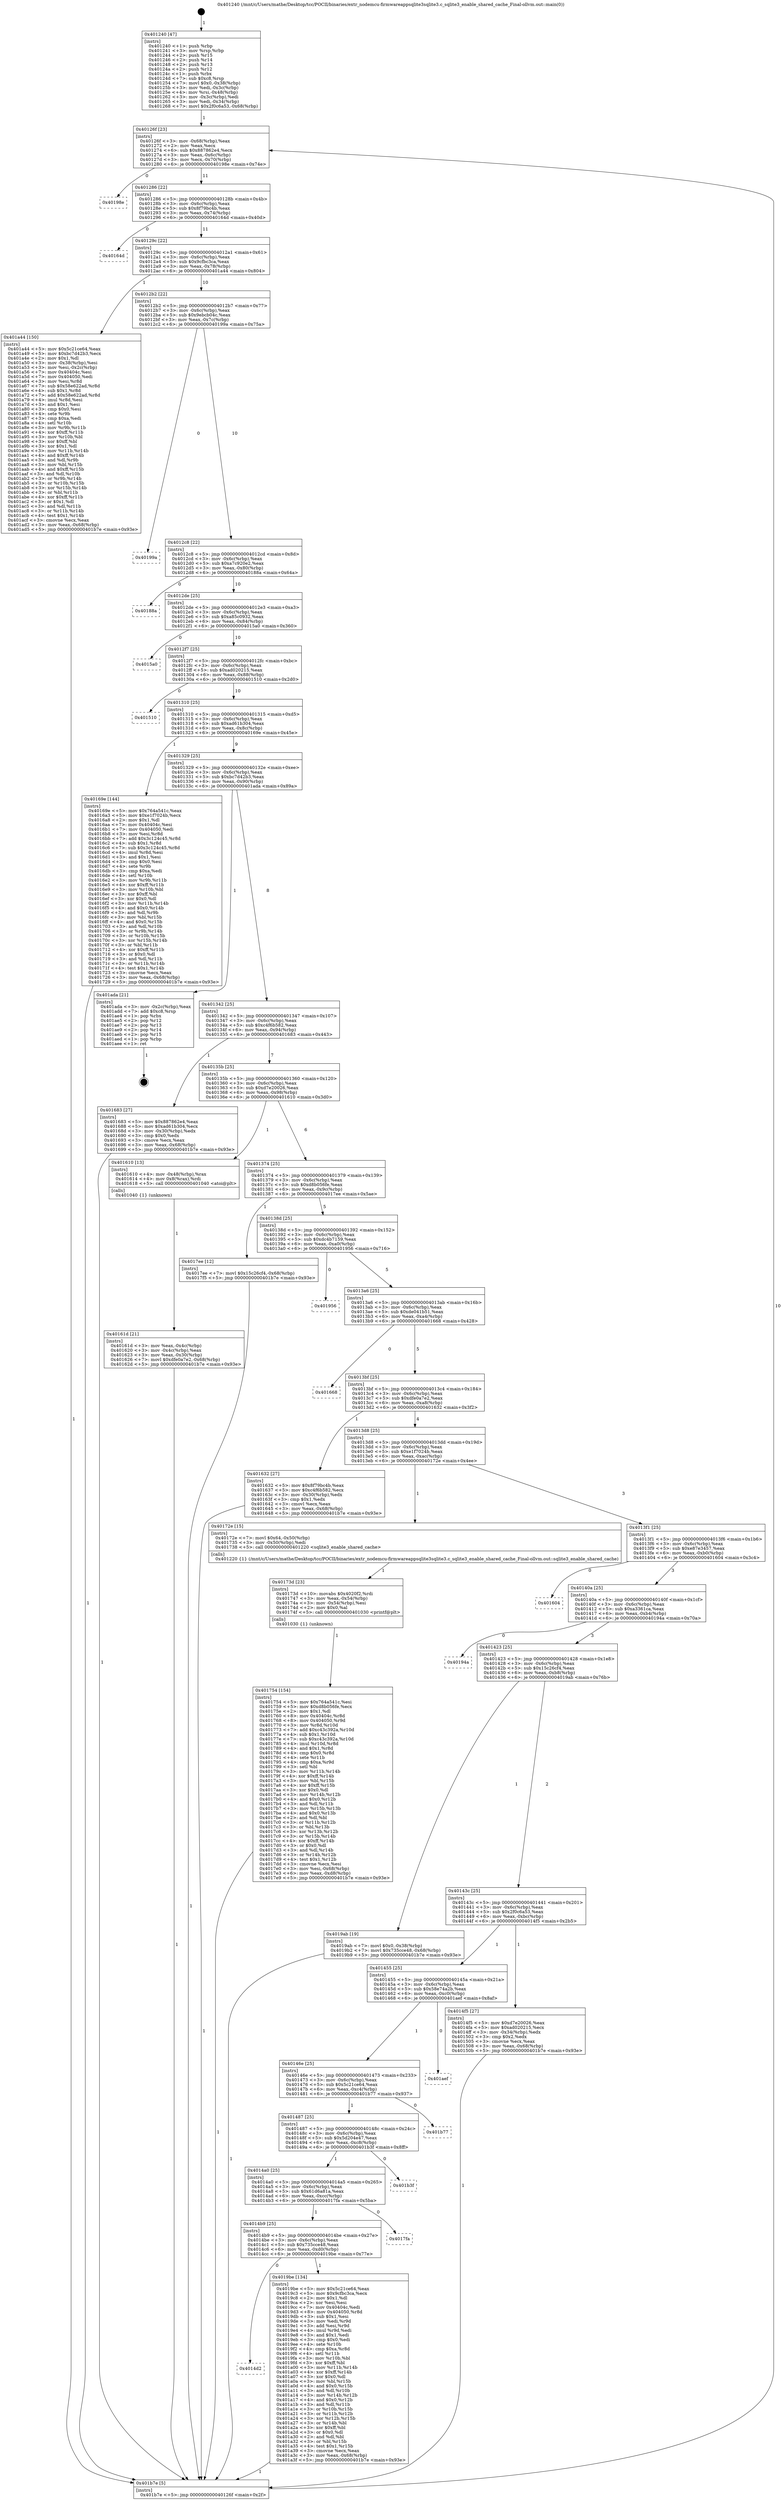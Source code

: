 digraph "0x401240" {
  label = "0x401240 (/mnt/c/Users/mathe/Desktop/tcc/POCII/binaries/extr_nodemcu-firmwareappsqlite3sqlite3.c_sqlite3_enable_shared_cache_Final-ollvm.out::main(0))"
  labelloc = "t"
  node[shape=record]

  Entry [label="",width=0.3,height=0.3,shape=circle,fillcolor=black,style=filled]
  "0x40126f" [label="{
     0x40126f [23]\l
     | [instrs]\l
     &nbsp;&nbsp;0x40126f \<+3\>: mov -0x68(%rbp),%eax\l
     &nbsp;&nbsp;0x401272 \<+2\>: mov %eax,%ecx\l
     &nbsp;&nbsp;0x401274 \<+6\>: sub $0x887862e4,%ecx\l
     &nbsp;&nbsp;0x40127a \<+3\>: mov %eax,-0x6c(%rbp)\l
     &nbsp;&nbsp;0x40127d \<+3\>: mov %ecx,-0x70(%rbp)\l
     &nbsp;&nbsp;0x401280 \<+6\>: je 000000000040198e \<main+0x74e\>\l
  }"]
  "0x40198e" [label="{
     0x40198e\l
  }", style=dashed]
  "0x401286" [label="{
     0x401286 [22]\l
     | [instrs]\l
     &nbsp;&nbsp;0x401286 \<+5\>: jmp 000000000040128b \<main+0x4b\>\l
     &nbsp;&nbsp;0x40128b \<+3\>: mov -0x6c(%rbp),%eax\l
     &nbsp;&nbsp;0x40128e \<+5\>: sub $0x8f79bc4b,%eax\l
     &nbsp;&nbsp;0x401293 \<+3\>: mov %eax,-0x74(%rbp)\l
     &nbsp;&nbsp;0x401296 \<+6\>: je 000000000040164d \<main+0x40d\>\l
  }"]
  Exit [label="",width=0.3,height=0.3,shape=circle,fillcolor=black,style=filled,peripheries=2]
  "0x40164d" [label="{
     0x40164d\l
  }", style=dashed]
  "0x40129c" [label="{
     0x40129c [22]\l
     | [instrs]\l
     &nbsp;&nbsp;0x40129c \<+5\>: jmp 00000000004012a1 \<main+0x61\>\l
     &nbsp;&nbsp;0x4012a1 \<+3\>: mov -0x6c(%rbp),%eax\l
     &nbsp;&nbsp;0x4012a4 \<+5\>: sub $0x9cfbc3ca,%eax\l
     &nbsp;&nbsp;0x4012a9 \<+3\>: mov %eax,-0x78(%rbp)\l
     &nbsp;&nbsp;0x4012ac \<+6\>: je 0000000000401a44 \<main+0x804\>\l
  }"]
  "0x4014d2" [label="{
     0x4014d2\l
  }", style=dashed]
  "0x401a44" [label="{
     0x401a44 [150]\l
     | [instrs]\l
     &nbsp;&nbsp;0x401a44 \<+5\>: mov $0x5c21ce64,%eax\l
     &nbsp;&nbsp;0x401a49 \<+5\>: mov $0xbc7d42b3,%ecx\l
     &nbsp;&nbsp;0x401a4e \<+2\>: mov $0x1,%dl\l
     &nbsp;&nbsp;0x401a50 \<+3\>: mov -0x38(%rbp),%esi\l
     &nbsp;&nbsp;0x401a53 \<+3\>: mov %esi,-0x2c(%rbp)\l
     &nbsp;&nbsp;0x401a56 \<+7\>: mov 0x40404c,%esi\l
     &nbsp;&nbsp;0x401a5d \<+7\>: mov 0x404050,%edi\l
     &nbsp;&nbsp;0x401a64 \<+3\>: mov %esi,%r8d\l
     &nbsp;&nbsp;0x401a67 \<+7\>: sub $0x58e622ad,%r8d\l
     &nbsp;&nbsp;0x401a6e \<+4\>: sub $0x1,%r8d\l
     &nbsp;&nbsp;0x401a72 \<+7\>: add $0x58e622ad,%r8d\l
     &nbsp;&nbsp;0x401a79 \<+4\>: imul %r8d,%esi\l
     &nbsp;&nbsp;0x401a7d \<+3\>: and $0x1,%esi\l
     &nbsp;&nbsp;0x401a80 \<+3\>: cmp $0x0,%esi\l
     &nbsp;&nbsp;0x401a83 \<+4\>: sete %r9b\l
     &nbsp;&nbsp;0x401a87 \<+3\>: cmp $0xa,%edi\l
     &nbsp;&nbsp;0x401a8a \<+4\>: setl %r10b\l
     &nbsp;&nbsp;0x401a8e \<+3\>: mov %r9b,%r11b\l
     &nbsp;&nbsp;0x401a91 \<+4\>: xor $0xff,%r11b\l
     &nbsp;&nbsp;0x401a95 \<+3\>: mov %r10b,%bl\l
     &nbsp;&nbsp;0x401a98 \<+3\>: xor $0xff,%bl\l
     &nbsp;&nbsp;0x401a9b \<+3\>: xor $0x1,%dl\l
     &nbsp;&nbsp;0x401a9e \<+3\>: mov %r11b,%r14b\l
     &nbsp;&nbsp;0x401aa1 \<+4\>: and $0xff,%r14b\l
     &nbsp;&nbsp;0x401aa5 \<+3\>: and %dl,%r9b\l
     &nbsp;&nbsp;0x401aa8 \<+3\>: mov %bl,%r15b\l
     &nbsp;&nbsp;0x401aab \<+4\>: and $0xff,%r15b\l
     &nbsp;&nbsp;0x401aaf \<+3\>: and %dl,%r10b\l
     &nbsp;&nbsp;0x401ab2 \<+3\>: or %r9b,%r14b\l
     &nbsp;&nbsp;0x401ab5 \<+3\>: or %r10b,%r15b\l
     &nbsp;&nbsp;0x401ab8 \<+3\>: xor %r15b,%r14b\l
     &nbsp;&nbsp;0x401abb \<+3\>: or %bl,%r11b\l
     &nbsp;&nbsp;0x401abe \<+4\>: xor $0xff,%r11b\l
     &nbsp;&nbsp;0x401ac2 \<+3\>: or $0x1,%dl\l
     &nbsp;&nbsp;0x401ac5 \<+3\>: and %dl,%r11b\l
     &nbsp;&nbsp;0x401ac8 \<+3\>: or %r11b,%r14b\l
     &nbsp;&nbsp;0x401acb \<+4\>: test $0x1,%r14b\l
     &nbsp;&nbsp;0x401acf \<+3\>: cmovne %ecx,%eax\l
     &nbsp;&nbsp;0x401ad2 \<+3\>: mov %eax,-0x68(%rbp)\l
     &nbsp;&nbsp;0x401ad5 \<+5\>: jmp 0000000000401b7e \<main+0x93e\>\l
  }"]
  "0x4012b2" [label="{
     0x4012b2 [22]\l
     | [instrs]\l
     &nbsp;&nbsp;0x4012b2 \<+5\>: jmp 00000000004012b7 \<main+0x77\>\l
     &nbsp;&nbsp;0x4012b7 \<+3\>: mov -0x6c(%rbp),%eax\l
     &nbsp;&nbsp;0x4012ba \<+5\>: sub $0x9ebcb04c,%eax\l
     &nbsp;&nbsp;0x4012bf \<+3\>: mov %eax,-0x7c(%rbp)\l
     &nbsp;&nbsp;0x4012c2 \<+6\>: je 000000000040199a \<main+0x75a\>\l
  }"]
  "0x4019be" [label="{
     0x4019be [134]\l
     | [instrs]\l
     &nbsp;&nbsp;0x4019be \<+5\>: mov $0x5c21ce64,%eax\l
     &nbsp;&nbsp;0x4019c3 \<+5\>: mov $0x9cfbc3ca,%ecx\l
     &nbsp;&nbsp;0x4019c8 \<+2\>: mov $0x1,%dl\l
     &nbsp;&nbsp;0x4019ca \<+2\>: xor %esi,%esi\l
     &nbsp;&nbsp;0x4019cc \<+7\>: mov 0x40404c,%edi\l
     &nbsp;&nbsp;0x4019d3 \<+8\>: mov 0x404050,%r8d\l
     &nbsp;&nbsp;0x4019db \<+3\>: sub $0x1,%esi\l
     &nbsp;&nbsp;0x4019de \<+3\>: mov %edi,%r9d\l
     &nbsp;&nbsp;0x4019e1 \<+3\>: add %esi,%r9d\l
     &nbsp;&nbsp;0x4019e4 \<+4\>: imul %r9d,%edi\l
     &nbsp;&nbsp;0x4019e8 \<+3\>: and $0x1,%edi\l
     &nbsp;&nbsp;0x4019eb \<+3\>: cmp $0x0,%edi\l
     &nbsp;&nbsp;0x4019ee \<+4\>: sete %r10b\l
     &nbsp;&nbsp;0x4019f2 \<+4\>: cmp $0xa,%r8d\l
     &nbsp;&nbsp;0x4019f6 \<+4\>: setl %r11b\l
     &nbsp;&nbsp;0x4019fa \<+3\>: mov %r10b,%bl\l
     &nbsp;&nbsp;0x4019fd \<+3\>: xor $0xff,%bl\l
     &nbsp;&nbsp;0x401a00 \<+3\>: mov %r11b,%r14b\l
     &nbsp;&nbsp;0x401a03 \<+4\>: xor $0xff,%r14b\l
     &nbsp;&nbsp;0x401a07 \<+3\>: xor $0x0,%dl\l
     &nbsp;&nbsp;0x401a0a \<+3\>: mov %bl,%r15b\l
     &nbsp;&nbsp;0x401a0d \<+4\>: and $0x0,%r15b\l
     &nbsp;&nbsp;0x401a11 \<+3\>: and %dl,%r10b\l
     &nbsp;&nbsp;0x401a14 \<+3\>: mov %r14b,%r12b\l
     &nbsp;&nbsp;0x401a17 \<+4\>: and $0x0,%r12b\l
     &nbsp;&nbsp;0x401a1b \<+3\>: and %dl,%r11b\l
     &nbsp;&nbsp;0x401a1e \<+3\>: or %r10b,%r15b\l
     &nbsp;&nbsp;0x401a21 \<+3\>: or %r11b,%r12b\l
     &nbsp;&nbsp;0x401a24 \<+3\>: xor %r12b,%r15b\l
     &nbsp;&nbsp;0x401a27 \<+3\>: or %r14b,%bl\l
     &nbsp;&nbsp;0x401a2a \<+3\>: xor $0xff,%bl\l
     &nbsp;&nbsp;0x401a2d \<+3\>: or $0x0,%dl\l
     &nbsp;&nbsp;0x401a30 \<+2\>: and %dl,%bl\l
     &nbsp;&nbsp;0x401a32 \<+3\>: or %bl,%r15b\l
     &nbsp;&nbsp;0x401a35 \<+4\>: test $0x1,%r15b\l
     &nbsp;&nbsp;0x401a39 \<+3\>: cmovne %ecx,%eax\l
     &nbsp;&nbsp;0x401a3c \<+3\>: mov %eax,-0x68(%rbp)\l
     &nbsp;&nbsp;0x401a3f \<+5\>: jmp 0000000000401b7e \<main+0x93e\>\l
  }"]
  "0x40199a" [label="{
     0x40199a\l
  }", style=dashed]
  "0x4012c8" [label="{
     0x4012c8 [22]\l
     | [instrs]\l
     &nbsp;&nbsp;0x4012c8 \<+5\>: jmp 00000000004012cd \<main+0x8d\>\l
     &nbsp;&nbsp;0x4012cd \<+3\>: mov -0x6c(%rbp),%eax\l
     &nbsp;&nbsp;0x4012d0 \<+5\>: sub $0xa7c920e2,%eax\l
     &nbsp;&nbsp;0x4012d5 \<+3\>: mov %eax,-0x80(%rbp)\l
     &nbsp;&nbsp;0x4012d8 \<+6\>: je 000000000040188a \<main+0x64a\>\l
  }"]
  "0x4014b9" [label="{
     0x4014b9 [25]\l
     | [instrs]\l
     &nbsp;&nbsp;0x4014b9 \<+5\>: jmp 00000000004014be \<main+0x27e\>\l
     &nbsp;&nbsp;0x4014be \<+3\>: mov -0x6c(%rbp),%eax\l
     &nbsp;&nbsp;0x4014c1 \<+5\>: sub $0x735cce48,%eax\l
     &nbsp;&nbsp;0x4014c6 \<+6\>: mov %eax,-0xd0(%rbp)\l
     &nbsp;&nbsp;0x4014cc \<+6\>: je 00000000004019be \<main+0x77e\>\l
  }"]
  "0x40188a" [label="{
     0x40188a\l
  }", style=dashed]
  "0x4012de" [label="{
     0x4012de [25]\l
     | [instrs]\l
     &nbsp;&nbsp;0x4012de \<+5\>: jmp 00000000004012e3 \<main+0xa3\>\l
     &nbsp;&nbsp;0x4012e3 \<+3\>: mov -0x6c(%rbp),%eax\l
     &nbsp;&nbsp;0x4012e6 \<+5\>: sub $0xa85c0932,%eax\l
     &nbsp;&nbsp;0x4012eb \<+6\>: mov %eax,-0x84(%rbp)\l
     &nbsp;&nbsp;0x4012f1 \<+6\>: je 00000000004015a0 \<main+0x360\>\l
  }"]
  "0x4017fa" [label="{
     0x4017fa\l
  }", style=dashed]
  "0x4015a0" [label="{
     0x4015a0\l
  }", style=dashed]
  "0x4012f7" [label="{
     0x4012f7 [25]\l
     | [instrs]\l
     &nbsp;&nbsp;0x4012f7 \<+5\>: jmp 00000000004012fc \<main+0xbc\>\l
     &nbsp;&nbsp;0x4012fc \<+3\>: mov -0x6c(%rbp),%eax\l
     &nbsp;&nbsp;0x4012ff \<+5\>: sub $0xad020215,%eax\l
     &nbsp;&nbsp;0x401304 \<+6\>: mov %eax,-0x88(%rbp)\l
     &nbsp;&nbsp;0x40130a \<+6\>: je 0000000000401510 \<main+0x2d0\>\l
  }"]
  "0x4014a0" [label="{
     0x4014a0 [25]\l
     | [instrs]\l
     &nbsp;&nbsp;0x4014a0 \<+5\>: jmp 00000000004014a5 \<main+0x265\>\l
     &nbsp;&nbsp;0x4014a5 \<+3\>: mov -0x6c(%rbp),%eax\l
     &nbsp;&nbsp;0x4014a8 \<+5\>: sub $0x61d6a81a,%eax\l
     &nbsp;&nbsp;0x4014ad \<+6\>: mov %eax,-0xcc(%rbp)\l
     &nbsp;&nbsp;0x4014b3 \<+6\>: je 00000000004017fa \<main+0x5ba\>\l
  }"]
  "0x401510" [label="{
     0x401510\l
  }", style=dashed]
  "0x401310" [label="{
     0x401310 [25]\l
     | [instrs]\l
     &nbsp;&nbsp;0x401310 \<+5\>: jmp 0000000000401315 \<main+0xd5\>\l
     &nbsp;&nbsp;0x401315 \<+3\>: mov -0x6c(%rbp),%eax\l
     &nbsp;&nbsp;0x401318 \<+5\>: sub $0xad61b304,%eax\l
     &nbsp;&nbsp;0x40131d \<+6\>: mov %eax,-0x8c(%rbp)\l
     &nbsp;&nbsp;0x401323 \<+6\>: je 000000000040169e \<main+0x45e\>\l
  }"]
  "0x401b3f" [label="{
     0x401b3f\l
  }", style=dashed]
  "0x40169e" [label="{
     0x40169e [144]\l
     | [instrs]\l
     &nbsp;&nbsp;0x40169e \<+5\>: mov $0x764a541c,%eax\l
     &nbsp;&nbsp;0x4016a3 \<+5\>: mov $0xe1f7024b,%ecx\l
     &nbsp;&nbsp;0x4016a8 \<+2\>: mov $0x1,%dl\l
     &nbsp;&nbsp;0x4016aa \<+7\>: mov 0x40404c,%esi\l
     &nbsp;&nbsp;0x4016b1 \<+7\>: mov 0x404050,%edi\l
     &nbsp;&nbsp;0x4016b8 \<+3\>: mov %esi,%r8d\l
     &nbsp;&nbsp;0x4016bb \<+7\>: add $0x3c124c45,%r8d\l
     &nbsp;&nbsp;0x4016c2 \<+4\>: sub $0x1,%r8d\l
     &nbsp;&nbsp;0x4016c6 \<+7\>: sub $0x3c124c45,%r8d\l
     &nbsp;&nbsp;0x4016cd \<+4\>: imul %r8d,%esi\l
     &nbsp;&nbsp;0x4016d1 \<+3\>: and $0x1,%esi\l
     &nbsp;&nbsp;0x4016d4 \<+3\>: cmp $0x0,%esi\l
     &nbsp;&nbsp;0x4016d7 \<+4\>: sete %r9b\l
     &nbsp;&nbsp;0x4016db \<+3\>: cmp $0xa,%edi\l
     &nbsp;&nbsp;0x4016de \<+4\>: setl %r10b\l
     &nbsp;&nbsp;0x4016e2 \<+3\>: mov %r9b,%r11b\l
     &nbsp;&nbsp;0x4016e5 \<+4\>: xor $0xff,%r11b\l
     &nbsp;&nbsp;0x4016e9 \<+3\>: mov %r10b,%bl\l
     &nbsp;&nbsp;0x4016ec \<+3\>: xor $0xff,%bl\l
     &nbsp;&nbsp;0x4016ef \<+3\>: xor $0x0,%dl\l
     &nbsp;&nbsp;0x4016f2 \<+3\>: mov %r11b,%r14b\l
     &nbsp;&nbsp;0x4016f5 \<+4\>: and $0x0,%r14b\l
     &nbsp;&nbsp;0x4016f9 \<+3\>: and %dl,%r9b\l
     &nbsp;&nbsp;0x4016fc \<+3\>: mov %bl,%r15b\l
     &nbsp;&nbsp;0x4016ff \<+4\>: and $0x0,%r15b\l
     &nbsp;&nbsp;0x401703 \<+3\>: and %dl,%r10b\l
     &nbsp;&nbsp;0x401706 \<+3\>: or %r9b,%r14b\l
     &nbsp;&nbsp;0x401709 \<+3\>: or %r10b,%r15b\l
     &nbsp;&nbsp;0x40170c \<+3\>: xor %r15b,%r14b\l
     &nbsp;&nbsp;0x40170f \<+3\>: or %bl,%r11b\l
     &nbsp;&nbsp;0x401712 \<+4\>: xor $0xff,%r11b\l
     &nbsp;&nbsp;0x401716 \<+3\>: or $0x0,%dl\l
     &nbsp;&nbsp;0x401719 \<+3\>: and %dl,%r11b\l
     &nbsp;&nbsp;0x40171c \<+3\>: or %r11b,%r14b\l
     &nbsp;&nbsp;0x40171f \<+4\>: test $0x1,%r14b\l
     &nbsp;&nbsp;0x401723 \<+3\>: cmovne %ecx,%eax\l
     &nbsp;&nbsp;0x401726 \<+3\>: mov %eax,-0x68(%rbp)\l
     &nbsp;&nbsp;0x401729 \<+5\>: jmp 0000000000401b7e \<main+0x93e\>\l
  }"]
  "0x401329" [label="{
     0x401329 [25]\l
     | [instrs]\l
     &nbsp;&nbsp;0x401329 \<+5\>: jmp 000000000040132e \<main+0xee\>\l
     &nbsp;&nbsp;0x40132e \<+3\>: mov -0x6c(%rbp),%eax\l
     &nbsp;&nbsp;0x401331 \<+5\>: sub $0xbc7d42b3,%eax\l
     &nbsp;&nbsp;0x401336 \<+6\>: mov %eax,-0x90(%rbp)\l
     &nbsp;&nbsp;0x40133c \<+6\>: je 0000000000401ada \<main+0x89a\>\l
  }"]
  "0x401487" [label="{
     0x401487 [25]\l
     | [instrs]\l
     &nbsp;&nbsp;0x401487 \<+5\>: jmp 000000000040148c \<main+0x24c\>\l
     &nbsp;&nbsp;0x40148c \<+3\>: mov -0x6c(%rbp),%eax\l
     &nbsp;&nbsp;0x40148f \<+5\>: sub $0x5d204e47,%eax\l
     &nbsp;&nbsp;0x401494 \<+6\>: mov %eax,-0xc8(%rbp)\l
     &nbsp;&nbsp;0x40149a \<+6\>: je 0000000000401b3f \<main+0x8ff\>\l
  }"]
  "0x401ada" [label="{
     0x401ada [21]\l
     | [instrs]\l
     &nbsp;&nbsp;0x401ada \<+3\>: mov -0x2c(%rbp),%eax\l
     &nbsp;&nbsp;0x401add \<+7\>: add $0xc8,%rsp\l
     &nbsp;&nbsp;0x401ae4 \<+1\>: pop %rbx\l
     &nbsp;&nbsp;0x401ae5 \<+2\>: pop %r12\l
     &nbsp;&nbsp;0x401ae7 \<+2\>: pop %r13\l
     &nbsp;&nbsp;0x401ae9 \<+2\>: pop %r14\l
     &nbsp;&nbsp;0x401aeb \<+2\>: pop %r15\l
     &nbsp;&nbsp;0x401aed \<+1\>: pop %rbp\l
     &nbsp;&nbsp;0x401aee \<+1\>: ret\l
  }"]
  "0x401342" [label="{
     0x401342 [25]\l
     | [instrs]\l
     &nbsp;&nbsp;0x401342 \<+5\>: jmp 0000000000401347 \<main+0x107\>\l
     &nbsp;&nbsp;0x401347 \<+3\>: mov -0x6c(%rbp),%eax\l
     &nbsp;&nbsp;0x40134a \<+5\>: sub $0xc4f6b582,%eax\l
     &nbsp;&nbsp;0x40134f \<+6\>: mov %eax,-0x94(%rbp)\l
     &nbsp;&nbsp;0x401355 \<+6\>: je 0000000000401683 \<main+0x443\>\l
  }"]
  "0x401b77" [label="{
     0x401b77\l
  }", style=dashed]
  "0x401683" [label="{
     0x401683 [27]\l
     | [instrs]\l
     &nbsp;&nbsp;0x401683 \<+5\>: mov $0x887862e4,%eax\l
     &nbsp;&nbsp;0x401688 \<+5\>: mov $0xad61b304,%ecx\l
     &nbsp;&nbsp;0x40168d \<+3\>: mov -0x30(%rbp),%edx\l
     &nbsp;&nbsp;0x401690 \<+3\>: cmp $0x0,%edx\l
     &nbsp;&nbsp;0x401693 \<+3\>: cmove %ecx,%eax\l
     &nbsp;&nbsp;0x401696 \<+3\>: mov %eax,-0x68(%rbp)\l
     &nbsp;&nbsp;0x401699 \<+5\>: jmp 0000000000401b7e \<main+0x93e\>\l
  }"]
  "0x40135b" [label="{
     0x40135b [25]\l
     | [instrs]\l
     &nbsp;&nbsp;0x40135b \<+5\>: jmp 0000000000401360 \<main+0x120\>\l
     &nbsp;&nbsp;0x401360 \<+3\>: mov -0x6c(%rbp),%eax\l
     &nbsp;&nbsp;0x401363 \<+5\>: sub $0xd7e20026,%eax\l
     &nbsp;&nbsp;0x401368 \<+6\>: mov %eax,-0x98(%rbp)\l
     &nbsp;&nbsp;0x40136e \<+6\>: je 0000000000401610 \<main+0x3d0\>\l
  }"]
  "0x40146e" [label="{
     0x40146e [25]\l
     | [instrs]\l
     &nbsp;&nbsp;0x40146e \<+5\>: jmp 0000000000401473 \<main+0x233\>\l
     &nbsp;&nbsp;0x401473 \<+3\>: mov -0x6c(%rbp),%eax\l
     &nbsp;&nbsp;0x401476 \<+5\>: sub $0x5c21ce64,%eax\l
     &nbsp;&nbsp;0x40147b \<+6\>: mov %eax,-0xc4(%rbp)\l
     &nbsp;&nbsp;0x401481 \<+6\>: je 0000000000401b77 \<main+0x937\>\l
  }"]
  "0x401610" [label="{
     0x401610 [13]\l
     | [instrs]\l
     &nbsp;&nbsp;0x401610 \<+4\>: mov -0x48(%rbp),%rax\l
     &nbsp;&nbsp;0x401614 \<+4\>: mov 0x8(%rax),%rdi\l
     &nbsp;&nbsp;0x401618 \<+5\>: call 0000000000401040 \<atoi@plt\>\l
     | [calls]\l
     &nbsp;&nbsp;0x401040 \{1\} (unknown)\l
  }"]
  "0x401374" [label="{
     0x401374 [25]\l
     | [instrs]\l
     &nbsp;&nbsp;0x401374 \<+5\>: jmp 0000000000401379 \<main+0x139\>\l
     &nbsp;&nbsp;0x401379 \<+3\>: mov -0x6c(%rbp),%eax\l
     &nbsp;&nbsp;0x40137c \<+5\>: sub $0xd8b056fe,%eax\l
     &nbsp;&nbsp;0x401381 \<+6\>: mov %eax,-0x9c(%rbp)\l
     &nbsp;&nbsp;0x401387 \<+6\>: je 00000000004017ee \<main+0x5ae\>\l
  }"]
  "0x401aef" [label="{
     0x401aef\l
  }", style=dashed]
  "0x4017ee" [label="{
     0x4017ee [12]\l
     | [instrs]\l
     &nbsp;&nbsp;0x4017ee \<+7\>: movl $0x15c26cf4,-0x68(%rbp)\l
     &nbsp;&nbsp;0x4017f5 \<+5\>: jmp 0000000000401b7e \<main+0x93e\>\l
  }"]
  "0x40138d" [label="{
     0x40138d [25]\l
     | [instrs]\l
     &nbsp;&nbsp;0x40138d \<+5\>: jmp 0000000000401392 \<main+0x152\>\l
     &nbsp;&nbsp;0x401392 \<+3\>: mov -0x6c(%rbp),%eax\l
     &nbsp;&nbsp;0x401395 \<+5\>: sub $0xdc4b7159,%eax\l
     &nbsp;&nbsp;0x40139a \<+6\>: mov %eax,-0xa0(%rbp)\l
     &nbsp;&nbsp;0x4013a0 \<+6\>: je 0000000000401956 \<main+0x716\>\l
  }"]
  "0x401754" [label="{
     0x401754 [154]\l
     | [instrs]\l
     &nbsp;&nbsp;0x401754 \<+5\>: mov $0x764a541c,%esi\l
     &nbsp;&nbsp;0x401759 \<+5\>: mov $0xd8b056fe,%ecx\l
     &nbsp;&nbsp;0x40175e \<+2\>: mov $0x1,%dl\l
     &nbsp;&nbsp;0x401760 \<+8\>: mov 0x40404c,%r8d\l
     &nbsp;&nbsp;0x401768 \<+8\>: mov 0x404050,%r9d\l
     &nbsp;&nbsp;0x401770 \<+3\>: mov %r8d,%r10d\l
     &nbsp;&nbsp;0x401773 \<+7\>: add $0xc43c392a,%r10d\l
     &nbsp;&nbsp;0x40177a \<+4\>: sub $0x1,%r10d\l
     &nbsp;&nbsp;0x40177e \<+7\>: sub $0xc43c392a,%r10d\l
     &nbsp;&nbsp;0x401785 \<+4\>: imul %r10d,%r8d\l
     &nbsp;&nbsp;0x401789 \<+4\>: and $0x1,%r8d\l
     &nbsp;&nbsp;0x40178d \<+4\>: cmp $0x0,%r8d\l
     &nbsp;&nbsp;0x401791 \<+4\>: sete %r11b\l
     &nbsp;&nbsp;0x401795 \<+4\>: cmp $0xa,%r9d\l
     &nbsp;&nbsp;0x401799 \<+3\>: setl %bl\l
     &nbsp;&nbsp;0x40179c \<+3\>: mov %r11b,%r14b\l
     &nbsp;&nbsp;0x40179f \<+4\>: xor $0xff,%r14b\l
     &nbsp;&nbsp;0x4017a3 \<+3\>: mov %bl,%r15b\l
     &nbsp;&nbsp;0x4017a6 \<+4\>: xor $0xff,%r15b\l
     &nbsp;&nbsp;0x4017aa \<+3\>: xor $0x0,%dl\l
     &nbsp;&nbsp;0x4017ad \<+3\>: mov %r14b,%r12b\l
     &nbsp;&nbsp;0x4017b0 \<+4\>: and $0x0,%r12b\l
     &nbsp;&nbsp;0x4017b4 \<+3\>: and %dl,%r11b\l
     &nbsp;&nbsp;0x4017b7 \<+3\>: mov %r15b,%r13b\l
     &nbsp;&nbsp;0x4017ba \<+4\>: and $0x0,%r13b\l
     &nbsp;&nbsp;0x4017be \<+2\>: and %dl,%bl\l
     &nbsp;&nbsp;0x4017c0 \<+3\>: or %r11b,%r12b\l
     &nbsp;&nbsp;0x4017c3 \<+3\>: or %bl,%r13b\l
     &nbsp;&nbsp;0x4017c6 \<+3\>: xor %r13b,%r12b\l
     &nbsp;&nbsp;0x4017c9 \<+3\>: or %r15b,%r14b\l
     &nbsp;&nbsp;0x4017cc \<+4\>: xor $0xff,%r14b\l
     &nbsp;&nbsp;0x4017d0 \<+3\>: or $0x0,%dl\l
     &nbsp;&nbsp;0x4017d3 \<+3\>: and %dl,%r14b\l
     &nbsp;&nbsp;0x4017d6 \<+3\>: or %r14b,%r12b\l
     &nbsp;&nbsp;0x4017d9 \<+4\>: test $0x1,%r12b\l
     &nbsp;&nbsp;0x4017dd \<+3\>: cmovne %ecx,%esi\l
     &nbsp;&nbsp;0x4017e0 \<+3\>: mov %esi,-0x68(%rbp)\l
     &nbsp;&nbsp;0x4017e3 \<+6\>: mov %eax,-0xd8(%rbp)\l
     &nbsp;&nbsp;0x4017e9 \<+5\>: jmp 0000000000401b7e \<main+0x93e\>\l
  }"]
  "0x401956" [label="{
     0x401956\l
  }", style=dashed]
  "0x4013a6" [label="{
     0x4013a6 [25]\l
     | [instrs]\l
     &nbsp;&nbsp;0x4013a6 \<+5\>: jmp 00000000004013ab \<main+0x16b\>\l
     &nbsp;&nbsp;0x4013ab \<+3\>: mov -0x6c(%rbp),%eax\l
     &nbsp;&nbsp;0x4013ae \<+5\>: sub $0xde041b51,%eax\l
     &nbsp;&nbsp;0x4013b3 \<+6\>: mov %eax,-0xa4(%rbp)\l
     &nbsp;&nbsp;0x4013b9 \<+6\>: je 0000000000401668 \<main+0x428\>\l
  }"]
  "0x40173d" [label="{
     0x40173d [23]\l
     | [instrs]\l
     &nbsp;&nbsp;0x40173d \<+10\>: movabs $0x4020f2,%rdi\l
     &nbsp;&nbsp;0x401747 \<+3\>: mov %eax,-0x54(%rbp)\l
     &nbsp;&nbsp;0x40174a \<+3\>: mov -0x54(%rbp),%esi\l
     &nbsp;&nbsp;0x40174d \<+2\>: mov $0x0,%al\l
     &nbsp;&nbsp;0x40174f \<+5\>: call 0000000000401030 \<printf@plt\>\l
     | [calls]\l
     &nbsp;&nbsp;0x401030 \{1\} (unknown)\l
  }"]
  "0x401668" [label="{
     0x401668\l
  }", style=dashed]
  "0x4013bf" [label="{
     0x4013bf [25]\l
     | [instrs]\l
     &nbsp;&nbsp;0x4013bf \<+5\>: jmp 00000000004013c4 \<main+0x184\>\l
     &nbsp;&nbsp;0x4013c4 \<+3\>: mov -0x6c(%rbp),%eax\l
     &nbsp;&nbsp;0x4013c7 \<+5\>: sub $0xdfe0a7e2,%eax\l
     &nbsp;&nbsp;0x4013cc \<+6\>: mov %eax,-0xa8(%rbp)\l
     &nbsp;&nbsp;0x4013d2 \<+6\>: je 0000000000401632 \<main+0x3f2\>\l
  }"]
  "0x40161d" [label="{
     0x40161d [21]\l
     | [instrs]\l
     &nbsp;&nbsp;0x40161d \<+3\>: mov %eax,-0x4c(%rbp)\l
     &nbsp;&nbsp;0x401620 \<+3\>: mov -0x4c(%rbp),%eax\l
     &nbsp;&nbsp;0x401623 \<+3\>: mov %eax,-0x30(%rbp)\l
     &nbsp;&nbsp;0x401626 \<+7\>: movl $0xdfe0a7e2,-0x68(%rbp)\l
     &nbsp;&nbsp;0x40162d \<+5\>: jmp 0000000000401b7e \<main+0x93e\>\l
  }"]
  "0x401632" [label="{
     0x401632 [27]\l
     | [instrs]\l
     &nbsp;&nbsp;0x401632 \<+5\>: mov $0x8f79bc4b,%eax\l
     &nbsp;&nbsp;0x401637 \<+5\>: mov $0xc4f6b582,%ecx\l
     &nbsp;&nbsp;0x40163c \<+3\>: mov -0x30(%rbp),%edx\l
     &nbsp;&nbsp;0x40163f \<+3\>: cmp $0x1,%edx\l
     &nbsp;&nbsp;0x401642 \<+3\>: cmovl %ecx,%eax\l
     &nbsp;&nbsp;0x401645 \<+3\>: mov %eax,-0x68(%rbp)\l
     &nbsp;&nbsp;0x401648 \<+5\>: jmp 0000000000401b7e \<main+0x93e\>\l
  }"]
  "0x4013d8" [label="{
     0x4013d8 [25]\l
     | [instrs]\l
     &nbsp;&nbsp;0x4013d8 \<+5\>: jmp 00000000004013dd \<main+0x19d\>\l
     &nbsp;&nbsp;0x4013dd \<+3\>: mov -0x6c(%rbp),%eax\l
     &nbsp;&nbsp;0x4013e0 \<+5\>: sub $0xe1f7024b,%eax\l
     &nbsp;&nbsp;0x4013e5 \<+6\>: mov %eax,-0xac(%rbp)\l
     &nbsp;&nbsp;0x4013eb \<+6\>: je 000000000040172e \<main+0x4ee\>\l
  }"]
  "0x401240" [label="{
     0x401240 [47]\l
     | [instrs]\l
     &nbsp;&nbsp;0x401240 \<+1\>: push %rbp\l
     &nbsp;&nbsp;0x401241 \<+3\>: mov %rsp,%rbp\l
     &nbsp;&nbsp;0x401244 \<+2\>: push %r15\l
     &nbsp;&nbsp;0x401246 \<+2\>: push %r14\l
     &nbsp;&nbsp;0x401248 \<+2\>: push %r13\l
     &nbsp;&nbsp;0x40124a \<+2\>: push %r12\l
     &nbsp;&nbsp;0x40124c \<+1\>: push %rbx\l
     &nbsp;&nbsp;0x40124d \<+7\>: sub $0xc8,%rsp\l
     &nbsp;&nbsp;0x401254 \<+7\>: movl $0x0,-0x38(%rbp)\l
     &nbsp;&nbsp;0x40125b \<+3\>: mov %edi,-0x3c(%rbp)\l
     &nbsp;&nbsp;0x40125e \<+4\>: mov %rsi,-0x48(%rbp)\l
     &nbsp;&nbsp;0x401262 \<+3\>: mov -0x3c(%rbp),%edi\l
     &nbsp;&nbsp;0x401265 \<+3\>: mov %edi,-0x34(%rbp)\l
     &nbsp;&nbsp;0x401268 \<+7\>: movl $0x2f0c6a53,-0x68(%rbp)\l
  }"]
  "0x40172e" [label="{
     0x40172e [15]\l
     | [instrs]\l
     &nbsp;&nbsp;0x40172e \<+7\>: movl $0x64,-0x50(%rbp)\l
     &nbsp;&nbsp;0x401735 \<+3\>: mov -0x50(%rbp),%edi\l
     &nbsp;&nbsp;0x401738 \<+5\>: call 0000000000401220 \<sqlite3_enable_shared_cache\>\l
     | [calls]\l
     &nbsp;&nbsp;0x401220 \{1\} (/mnt/c/Users/mathe/Desktop/tcc/POCII/binaries/extr_nodemcu-firmwareappsqlite3sqlite3.c_sqlite3_enable_shared_cache_Final-ollvm.out::sqlite3_enable_shared_cache)\l
  }"]
  "0x4013f1" [label="{
     0x4013f1 [25]\l
     | [instrs]\l
     &nbsp;&nbsp;0x4013f1 \<+5\>: jmp 00000000004013f6 \<main+0x1b6\>\l
     &nbsp;&nbsp;0x4013f6 \<+3\>: mov -0x6c(%rbp),%eax\l
     &nbsp;&nbsp;0x4013f9 \<+5\>: sub $0xe87e3457,%eax\l
     &nbsp;&nbsp;0x4013fe \<+6\>: mov %eax,-0xb0(%rbp)\l
     &nbsp;&nbsp;0x401404 \<+6\>: je 0000000000401604 \<main+0x3c4\>\l
  }"]
  "0x401b7e" [label="{
     0x401b7e [5]\l
     | [instrs]\l
     &nbsp;&nbsp;0x401b7e \<+5\>: jmp 000000000040126f \<main+0x2f\>\l
  }"]
  "0x401604" [label="{
     0x401604\l
  }", style=dashed]
  "0x40140a" [label="{
     0x40140a [25]\l
     | [instrs]\l
     &nbsp;&nbsp;0x40140a \<+5\>: jmp 000000000040140f \<main+0x1cf\>\l
     &nbsp;&nbsp;0x40140f \<+3\>: mov -0x6c(%rbp),%eax\l
     &nbsp;&nbsp;0x401412 \<+5\>: sub $0xa3361ca,%eax\l
     &nbsp;&nbsp;0x401417 \<+6\>: mov %eax,-0xb4(%rbp)\l
     &nbsp;&nbsp;0x40141d \<+6\>: je 000000000040194a \<main+0x70a\>\l
  }"]
  "0x401455" [label="{
     0x401455 [25]\l
     | [instrs]\l
     &nbsp;&nbsp;0x401455 \<+5\>: jmp 000000000040145a \<main+0x21a\>\l
     &nbsp;&nbsp;0x40145a \<+3\>: mov -0x6c(%rbp),%eax\l
     &nbsp;&nbsp;0x40145d \<+5\>: sub $0x58e74a2b,%eax\l
     &nbsp;&nbsp;0x401462 \<+6\>: mov %eax,-0xc0(%rbp)\l
     &nbsp;&nbsp;0x401468 \<+6\>: je 0000000000401aef \<main+0x8af\>\l
  }"]
  "0x40194a" [label="{
     0x40194a\l
  }", style=dashed]
  "0x401423" [label="{
     0x401423 [25]\l
     | [instrs]\l
     &nbsp;&nbsp;0x401423 \<+5\>: jmp 0000000000401428 \<main+0x1e8\>\l
     &nbsp;&nbsp;0x401428 \<+3\>: mov -0x6c(%rbp),%eax\l
     &nbsp;&nbsp;0x40142b \<+5\>: sub $0x15c26cf4,%eax\l
     &nbsp;&nbsp;0x401430 \<+6\>: mov %eax,-0xb8(%rbp)\l
     &nbsp;&nbsp;0x401436 \<+6\>: je 00000000004019ab \<main+0x76b\>\l
  }"]
  "0x4014f5" [label="{
     0x4014f5 [27]\l
     | [instrs]\l
     &nbsp;&nbsp;0x4014f5 \<+5\>: mov $0xd7e20026,%eax\l
     &nbsp;&nbsp;0x4014fa \<+5\>: mov $0xad020215,%ecx\l
     &nbsp;&nbsp;0x4014ff \<+3\>: mov -0x34(%rbp),%edx\l
     &nbsp;&nbsp;0x401502 \<+3\>: cmp $0x2,%edx\l
     &nbsp;&nbsp;0x401505 \<+3\>: cmovne %ecx,%eax\l
     &nbsp;&nbsp;0x401508 \<+3\>: mov %eax,-0x68(%rbp)\l
     &nbsp;&nbsp;0x40150b \<+5\>: jmp 0000000000401b7e \<main+0x93e\>\l
  }"]
  "0x4019ab" [label="{
     0x4019ab [19]\l
     | [instrs]\l
     &nbsp;&nbsp;0x4019ab \<+7\>: movl $0x0,-0x38(%rbp)\l
     &nbsp;&nbsp;0x4019b2 \<+7\>: movl $0x735cce48,-0x68(%rbp)\l
     &nbsp;&nbsp;0x4019b9 \<+5\>: jmp 0000000000401b7e \<main+0x93e\>\l
  }"]
  "0x40143c" [label="{
     0x40143c [25]\l
     | [instrs]\l
     &nbsp;&nbsp;0x40143c \<+5\>: jmp 0000000000401441 \<main+0x201\>\l
     &nbsp;&nbsp;0x401441 \<+3\>: mov -0x6c(%rbp),%eax\l
     &nbsp;&nbsp;0x401444 \<+5\>: sub $0x2f0c6a53,%eax\l
     &nbsp;&nbsp;0x401449 \<+6\>: mov %eax,-0xbc(%rbp)\l
     &nbsp;&nbsp;0x40144f \<+6\>: je 00000000004014f5 \<main+0x2b5\>\l
  }"]
  Entry -> "0x401240" [label=" 1"]
  "0x40126f" -> "0x40198e" [label=" 0"]
  "0x40126f" -> "0x401286" [label=" 11"]
  "0x401ada" -> Exit [label=" 1"]
  "0x401286" -> "0x40164d" [label=" 0"]
  "0x401286" -> "0x40129c" [label=" 11"]
  "0x401a44" -> "0x401b7e" [label=" 1"]
  "0x40129c" -> "0x401a44" [label=" 1"]
  "0x40129c" -> "0x4012b2" [label=" 10"]
  "0x4019be" -> "0x401b7e" [label=" 1"]
  "0x4012b2" -> "0x40199a" [label=" 0"]
  "0x4012b2" -> "0x4012c8" [label=" 10"]
  "0x4014b9" -> "0x4014d2" [label=" 0"]
  "0x4012c8" -> "0x40188a" [label=" 0"]
  "0x4012c8" -> "0x4012de" [label=" 10"]
  "0x4014b9" -> "0x4019be" [label=" 1"]
  "0x4012de" -> "0x4015a0" [label=" 0"]
  "0x4012de" -> "0x4012f7" [label=" 10"]
  "0x4014a0" -> "0x4014b9" [label=" 1"]
  "0x4012f7" -> "0x401510" [label=" 0"]
  "0x4012f7" -> "0x401310" [label=" 10"]
  "0x4014a0" -> "0x4017fa" [label=" 0"]
  "0x401310" -> "0x40169e" [label=" 1"]
  "0x401310" -> "0x401329" [label=" 9"]
  "0x401487" -> "0x4014a0" [label=" 1"]
  "0x401329" -> "0x401ada" [label=" 1"]
  "0x401329" -> "0x401342" [label=" 8"]
  "0x401487" -> "0x401b3f" [label=" 0"]
  "0x401342" -> "0x401683" [label=" 1"]
  "0x401342" -> "0x40135b" [label=" 7"]
  "0x40146e" -> "0x401487" [label=" 1"]
  "0x40135b" -> "0x401610" [label=" 1"]
  "0x40135b" -> "0x401374" [label=" 6"]
  "0x40146e" -> "0x401b77" [label=" 0"]
  "0x401374" -> "0x4017ee" [label=" 1"]
  "0x401374" -> "0x40138d" [label=" 5"]
  "0x401455" -> "0x40146e" [label=" 1"]
  "0x40138d" -> "0x401956" [label=" 0"]
  "0x40138d" -> "0x4013a6" [label=" 5"]
  "0x401455" -> "0x401aef" [label=" 0"]
  "0x4013a6" -> "0x401668" [label=" 0"]
  "0x4013a6" -> "0x4013bf" [label=" 5"]
  "0x4019ab" -> "0x401b7e" [label=" 1"]
  "0x4013bf" -> "0x401632" [label=" 1"]
  "0x4013bf" -> "0x4013d8" [label=" 4"]
  "0x4017ee" -> "0x401b7e" [label=" 1"]
  "0x4013d8" -> "0x40172e" [label=" 1"]
  "0x4013d8" -> "0x4013f1" [label=" 3"]
  "0x401754" -> "0x401b7e" [label=" 1"]
  "0x4013f1" -> "0x401604" [label=" 0"]
  "0x4013f1" -> "0x40140a" [label=" 3"]
  "0x40173d" -> "0x401754" [label=" 1"]
  "0x40140a" -> "0x40194a" [label=" 0"]
  "0x40140a" -> "0x401423" [label=" 3"]
  "0x40172e" -> "0x40173d" [label=" 1"]
  "0x401423" -> "0x4019ab" [label=" 1"]
  "0x401423" -> "0x40143c" [label=" 2"]
  "0x40169e" -> "0x401b7e" [label=" 1"]
  "0x40143c" -> "0x4014f5" [label=" 1"]
  "0x40143c" -> "0x401455" [label=" 1"]
  "0x4014f5" -> "0x401b7e" [label=" 1"]
  "0x401240" -> "0x40126f" [label=" 1"]
  "0x401b7e" -> "0x40126f" [label=" 10"]
  "0x401610" -> "0x40161d" [label=" 1"]
  "0x40161d" -> "0x401b7e" [label=" 1"]
  "0x401632" -> "0x401b7e" [label=" 1"]
  "0x401683" -> "0x401b7e" [label=" 1"]
}
